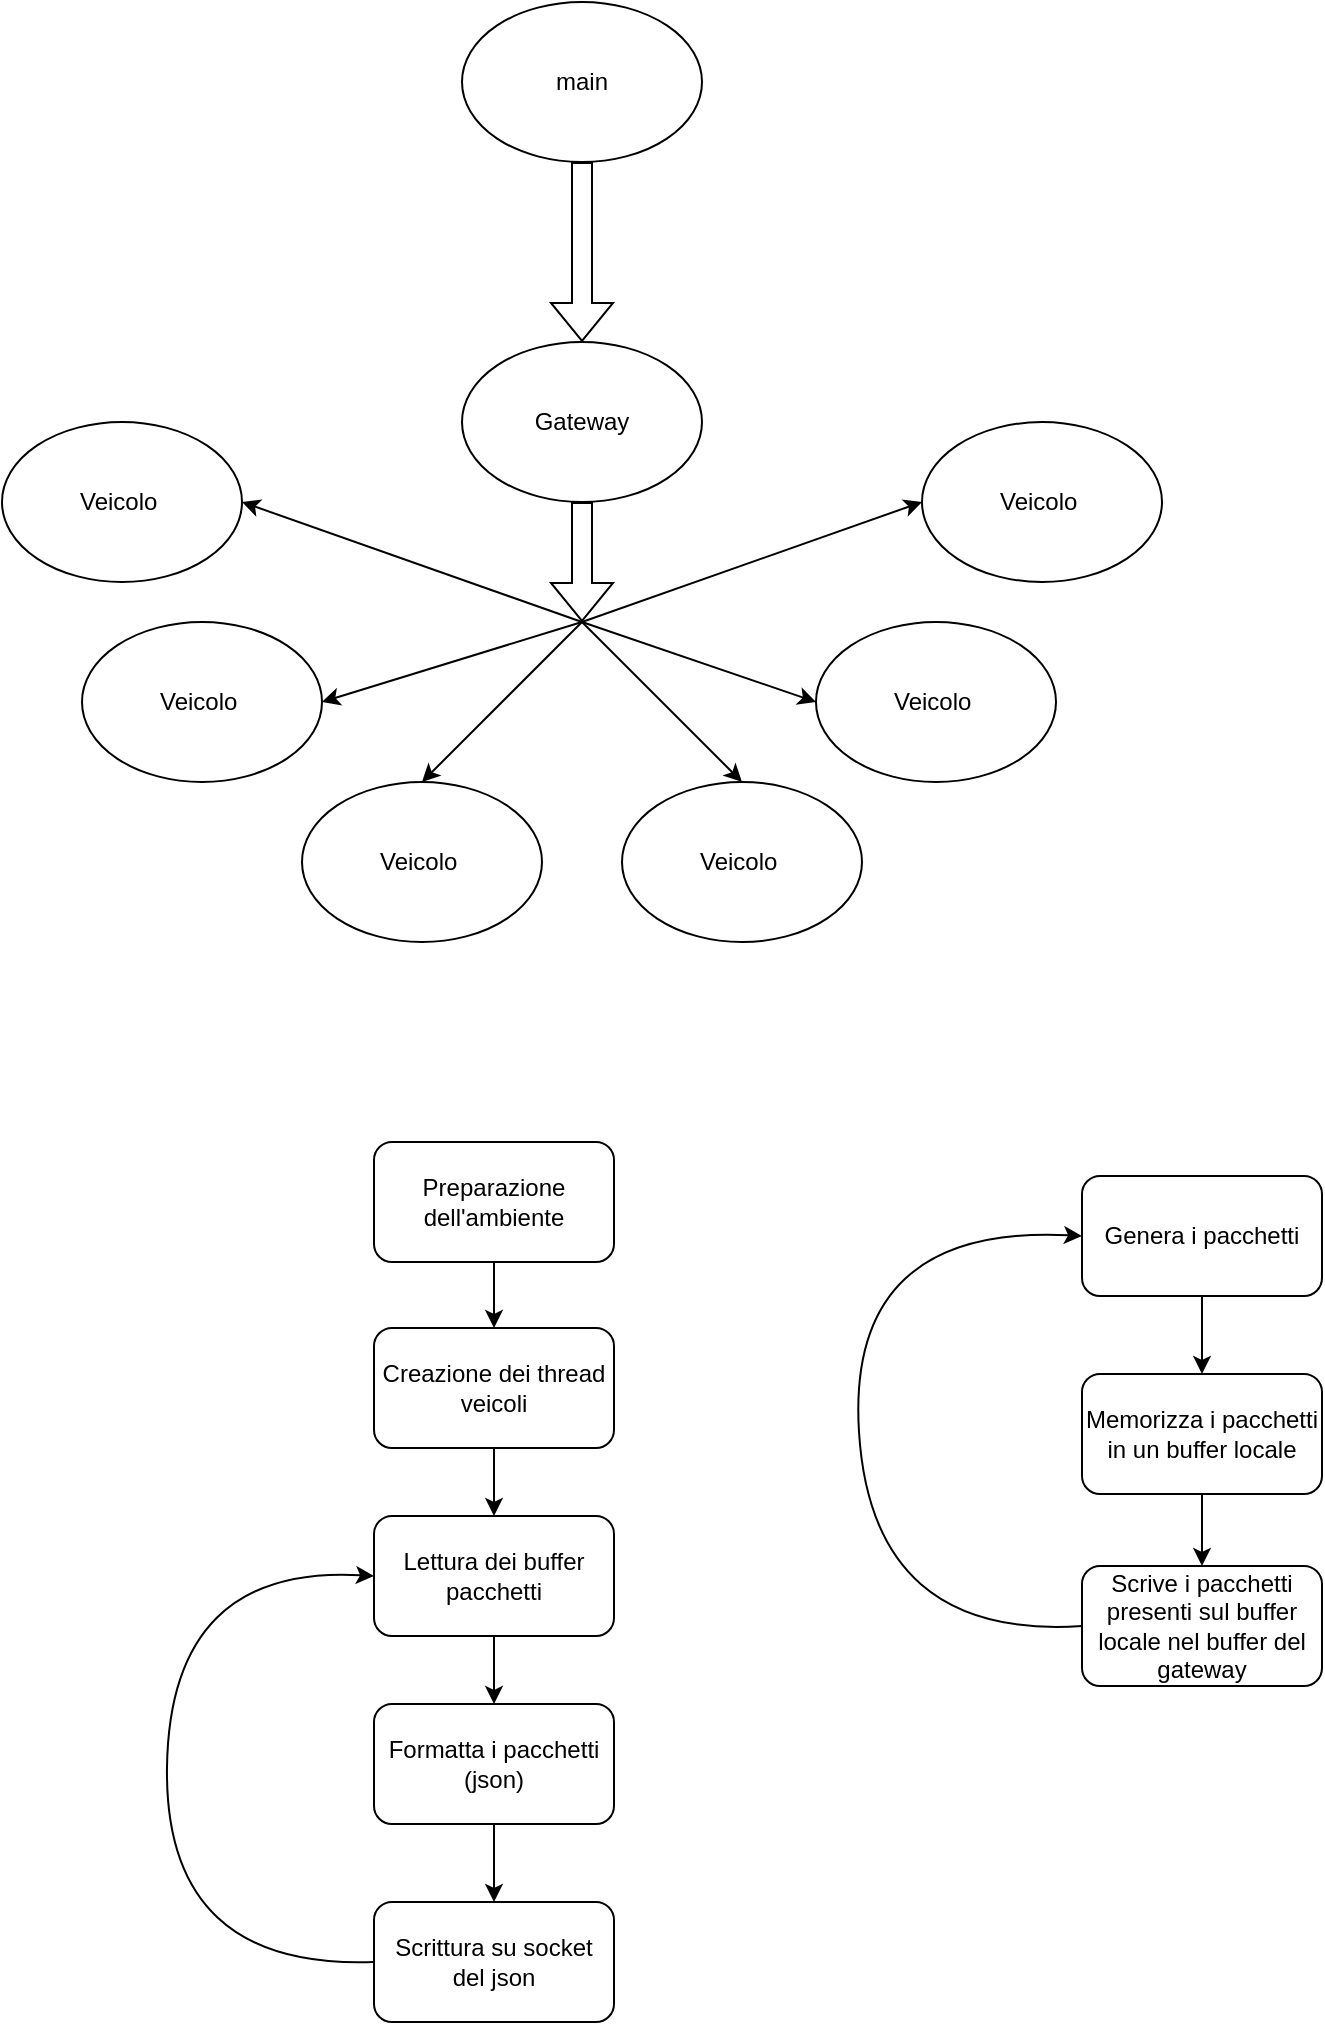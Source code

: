 <mxfile version="22.1.2" type="device">
  <diagram name="Pagina-1" id="TaLBVb4pTnFMmCuEJr9A">
    <mxGraphModel dx="989" dy="582" grid="0" gridSize="10" guides="1" tooltips="1" connect="1" arrows="1" fold="1" page="1" pageScale="1" pageWidth="1654" pageHeight="1169" math="0" shadow="0">
      <root>
        <mxCell id="0" />
        <mxCell id="1" parent="0" />
        <mxCell id="nVOlz_DPXb4yeQknQ4iv-1" value="main" style="ellipse;whiteSpace=wrap;html=1;" vertex="1" parent="1">
          <mxGeometry x="264" y="33" width="120" height="80" as="geometry" />
        </mxCell>
        <mxCell id="nVOlz_DPXb4yeQknQ4iv-2" value="Gateway" style="ellipse;whiteSpace=wrap;html=1;" vertex="1" parent="1">
          <mxGeometry x="264" y="203" width="120" height="80" as="geometry" />
        </mxCell>
        <mxCell id="nVOlz_DPXb4yeQknQ4iv-3" value="Veicolo&amp;nbsp;" style="ellipse;whiteSpace=wrap;html=1;" vertex="1" parent="1">
          <mxGeometry x="34" y="243" width="120" height="80" as="geometry" />
        </mxCell>
        <mxCell id="nVOlz_DPXb4yeQknQ4iv-4" value="Veicolo&amp;nbsp;" style="ellipse;whiteSpace=wrap;html=1;" vertex="1" parent="1">
          <mxGeometry x="74" y="343" width="120" height="80" as="geometry" />
        </mxCell>
        <mxCell id="nVOlz_DPXb4yeQknQ4iv-5" value="Veicolo&amp;nbsp;" style="ellipse;whiteSpace=wrap;html=1;" vertex="1" parent="1">
          <mxGeometry x="441" y="343" width="120" height="80" as="geometry" />
        </mxCell>
        <mxCell id="nVOlz_DPXb4yeQknQ4iv-6" value="Veicolo&amp;nbsp;" style="ellipse;whiteSpace=wrap;html=1;" vertex="1" parent="1">
          <mxGeometry x="184" y="423" width="120" height="80" as="geometry" />
        </mxCell>
        <mxCell id="nVOlz_DPXb4yeQknQ4iv-7" value="Veicolo&amp;nbsp;" style="ellipse;whiteSpace=wrap;html=1;" vertex="1" parent="1">
          <mxGeometry x="494" y="243" width="120" height="80" as="geometry" />
        </mxCell>
        <mxCell id="nVOlz_DPXb4yeQknQ4iv-8" value="Veicolo&amp;nbsp;" style="ellipse;whiteSpace=wrap;html=1;" vertex="1" parent="1">
          <mxGeometry x="344" y="423" width="120" height="80" as="geometry" />
        </mxCell>
        <mxCell id="nVOlz_DPXb4yeQknQ4iv-9" value="" style="shape=flexArrow;endArrow=classic;html=1;rounded=0;exitX=0.5;exitY=1;exitDx=0;exitDy=0;entryX=0.5;entryY=0;entryDx=0;entryDy=0;" edge="1" parent="1" source="nVOlz_DPXb4yeQknQ4iv-1" target="nVOlz_DPXb4yeQknQ4iv-2">
          <mxGeometry width="50" height="50" relative="1" as="geometry">
            <mxPoint x="391" y="173" as="sourcePoint" />
            <mxPoint x="441" y="123" as="targetPoint" />
          </mxGeometry>
        </mxCell>
        <mxCell id="nVOlz_DPXb4yeQknQ4iv-10" value="" style="shape=flexArrow;endArrow=classic;html=1;rounded=0;exitX=0.5;exitY=1;exitDx=0;exitDy=0;" edge="1" parent="1" source="nVOlz_DPXb4yeQknQ4iv-2">
          <mxGeometry width="50" height="50" relative="1" as="geometry">
            <mxPoint x="314" y="413" as="sourcePoint" />
            <mxPoint x="324" y="343" as="targetPoint" />
          </mxGeometry>
        </mxCell>
        <mxCell id="nVOlz_DPXb4yeQknQ4iv-11" value="" style="endArrow=classic;html=1;rounded=0;entryX=0;entryY=0.5;entryDx=0;entryDy=0;" edge="1" parent="1" target="nVOlz_DPXb4yeQknQ4iv-7">
          <mxGeometry width="50" height="50" relative="1" as="geometry">
            <mxPoint x="324" y="343" as="sourcePoint" />
            <mxPoint x="434" y="303" as="targetPoint" />
          </mxGeometry>
        </mxCell>
        <mxCell id="nVOlz_DPXb4yeQknQ4iv-12" value="" style="endArrow=classic;html=1;rounded=0;entryX=0;entryY=0.5;entryDx=0;entryDy=0;" edge="1" parent="1" target="nVOlz_DPXb4yeQknQ4iv-5">
          <mxGeometry width="50" height="50" relative="1" as="geometry">
            <mxPoint x="324" y="343" as="sourcePoint" />
            <mxPoint x="444" y="313" as="targetPoint" />
          </mxGeometry>
        </mxCell>
        <mxCell id="nVOlz_DPXb4yeQknQ4iv-13" value="" style="endArrow=classic;html=1;rounded=0;entryX=0.5;entryY=0;entryDx=0;entryDy=0;" edge="1" parent="1" target="nVOlz_DPXb4yeQknQ4iv-6">
          <mxGeometry width="50" height="50" relative="1" as="geometry">
            <mxPoint x="324" y="343" as="sourcePoint" />
            <mxPoint x="681" y="383" as="targetPoint" />
          </mxGeometry>
        </mxCell>
        <mxCell id="nVOlz_DPXb4yeQknQ4iv-14" value="" style="endArrow=classic;html=1;rounded=0;entryX=0.5;entryY=0;entryDx=0;entryDy=0;" edge="1" parent="1" target="nVOlz_DPXb4yeQknQ4iv-8">
          <mxGeometry width="50" height="50" relative="1" as="geometry">
            <mxPoint x="324" y="343" as="sourcePoint" />
            <mxPoint x="414" y="353" as="targetPoint" />
          </mxGeometry>
        </mxCell>
        <mxCell id="nVOlz_DPXb4yeQknQ4iv-15" value="" style="endArrow=classic;html=1;rounded=0;entryX=1;entryY=0.5;entryDx=0;entryDy=0;" edge="1" parent="1" target="nVOlz_DPXb4yeQknQ4iv-4">
          <mxGeometry width="50" height="50" relative="1" as="geometry">
            <mxPoint x="324" y="343" as="sourcePoint" />
            <mxPoint x="674" y="433" as="targetPoint" />
          </mxGeometry>
        </mxCell>
        <mxCell id="nVOlz_DPXb4yeQknQ4iv-16" value="" style="endArrow=classic;html=1;rounded=0;entryX=1;entryY=0.5;entryDx=0;entryDy=0;" edge="1" parent="1" target="nVOlz_DPXb4yeQknQ4iv-3">
          <mxGeometry width="50" height="50" relative="1" as="geometry">
            <mxPoint x="324" y="343" as="sourcePoint" />
            <mxPoint x="684" y="443" as="targetPoint" />
          </mxGeometry>
        </mxCell>
        <mxCell id="nVOlz_DPXb4yeQknQ4iv-17" value="Preparazione dell&#39;ambiente" style="rounded=1;whiteSpace=wrap;html=1;" vertex="1" parent="1">
          <mxGeometry x="220" y="603" width="120" height="60" as="geometry" />
        </mxCell>
        <mxCell id="nVOlz_DPXb4yeQknQ4iv-18" value="Creazione dei thread veicoli" style="rounded=1;whiteSpace=wrap;html=1;" vertex="1" parent="1">
          <mxGeometry x="220" y="696" width="120" height="60" as="geometry" />
        </mxCell>
        <mxCell id="nVOlz_DPXb4yeQknQ4iv-19" value="Lettura dei buffer pacchetti" style="rounded=1;whiteSpace=wrap;html=1;" vertex="1" parent="1">
          <mxGeometry x="220" y="790" width="120" height="60" as="geometry" />
        </mxCell>
        <mxCell id="nVOlz_DPXb4yeQknQ4iv-20" value="Formatta i pacchetti (json)" style="rounded=1;whiteSpace=wrap;html=1;" vertex="1" parent="1">
          <mxGeometry x="220" y="884" width="120" height="60" as="geometry" />
        </mxCell>
        <mxCell id="nVOlz_DPXb4yeQknQ4iv-21" value="Scrittura su socket del json" style="rounded=1;whiteSpace=wrap;html=1;" vertex="1" parent="1">
          <mxGeometry x="220" y="983" width="120" height="60" as="geometry" />
        </mxCell>
        <mxCell id="nVOlz_DPXb4yeQknQ4iv-22" value="" style="endArrow=classic;html=1;rounded=0;exitX=0.5;exitY=1;exitDx=0;exitDy=0;" edge="1" parent="1" source="nVOlz_DPXb4yeQknQ4iv-17" target="nVOlz_DPXb4yeQknQ4iv-18">
          <mxGeometry width="50" height="50" relative="1" as="geometry">
            <mxPoint x="363" y="886" as="sourcePoint" />
            <mxPoint x="413" y="836" as="targetPoint" />
          </mxGeometry>
        </mxCell>
        <mxCell id="nVOlz_DPXb4yeQknQ4iv-23" value="" style="endArrow=classic;html=1;rounded=0;entryX=0.5;entryY=0;entryDx=0;entryDy=0;exitX=0.5;exitY=1;exitDx=0;exitDy=0;" edge="1" parent="1" source="nVOlz_DPXb4yeQknQ4iv-18" target="nVOlz_DPXb4yeQknQ4iv-19">
          <mxGeometry width="50" height="50" relative="1" as="geometry">
            <mxPoint x="290" y="767" as="sourcePoint" />
            <mxPoint x="279.71" y="791" as="targetPoint" />
          </mxGeometry>
        </mxCell>
        <mxCell id="nVOlz_DPXb4yeQknQ4iv-24" value="" style="endArrow=classic;html=1;rounded=0;exitX=0.5;exitY=1;exitDx=0;exitDy=0;entryX=0.5;entryY=0;entryDx=0;entryDy=0;" edge="1" parent="1" source="nVOlz_DPXb4yeQknQ4iv-19" target="nVOlz_DPXb4yeQknQ4iv-20">
          <mxGeometry width="50" height="50" relative="1" as="geometry">
            <mxPoint x="423" y="771" as="sourcePoint" />
            <mxPoint x="423" y="804" as="targetPoint" />
          </mxGeometry>
        </mxCell>
        <mxCell id="nVOlz_DPXb4yeQknQ4iv-25" value="" style="endArrow=classic;html=1;rounded=0;exitX=0.5;exitY=1;exitDx=0;exitDy=0;entryX=0.5;entryY=0;entryDx=0;entryDy=0;" edge="1" parent="1" source="nVOlz_DPXb4yeQknQ4iv-20" target="nVOlz_DPXb4yeQknQ4iv-21">
          <mxGeometry width="50" height="50" relative="1" as="geometry">
            <mxPoint x="433" y="781" as="sourcePoint" />
            <mxPoint x="433" y="814" as="targetPoint" />
          </mxGeometry>
        </mxCell>
        <mxCell id="nVOlz_DPXb4yeQknQ4iv-28" value="" style="curved=1;endArrow=classic;html=1;rounded=0;exitX=0;exitY=0.5;exitDx=0;exitDy=0;entryX=0;entryY=0.5;entryDx=0;entryDy=0;" edge="1" parent="1" source="nVOlz_DPXb4yeQknQ4iv-21" target="nVOlz_DPXb4yeQknQ4iv-19">
          <mxGeometry width="50" height="50" relative="1" as="geometry">
            <mxPoint x="180" y="849" as="sourcePoint" />
            <mxPoint x="230" y="799" as="targetPoint" />
            <Array as="points">
              <mxPoint x="115" y="1017" />
              <mxPoint x="118" y="814" />
            </Array>
          </mxGeometry>
        </mxCell>
        <mxCell id="nVOlz_DPXb4yeQknQ4iv-29" value="Genera i pacchetti" style="rounded=1;whiteSpace=wrap;html=1;" vertex="1" parent="1">
          <mxGeometry x="574" y="620" width="120" height="60" as="geometry" />
        </mxCell>
        <mxCell id="nVOlz_DPXb4yeQknQ4iv-30" value="Memorizza i pacchetti in un buffer locale" style="rounded=1;whiteSpace=wrap;html=1;" vertex="1" parent="1">
          <mxGeometry x="574" y="719" width="120" height="60" as="geometry" />
        </mxCell>
        <mxCell id="nVOlz_DPXb4yeQknQ4iv-31" value="Scrive i pacchetti presenti sul buffer locale nel buffer del gateway" style="rounded=1;whiteSpace=wrap;html=1;" vertex="1" parent="1">
          <mxGeometry x="574" y="815" width="120" height="60" as="geometry" />
        </mxCell>
        <mxCell id="nVOlz_DPXb4yeQknQ4iv-32" value="" style="endArrow=classic;html=1;rounded=0;exitX=0.5;exitY=1;exitDx=0;exitDy=0;" edge="1" parent="1" source="nVOlz_DPXb4yeQknQ4iv-29" target="nVOlz_DPXb4yeQknQ4iv-30">
          <mxGeometry width="50" height="50" relative="1" as="geometry">
            <mxPoint x="649" y="866" as="sourcePoint" />
            <mxPoint x="699" y="816" as="targetPoint" />
          </mxGeometry>
        </mxCell>
        <mxCell id="nVOlz_DPXb4yeQknQ4iv-33" value="" style="endArrow=classic;html=1;rounded=0;exitX=0.5;exitY=1;exitDx=0;exitDy=0;entryX=0.5;entryY=0;entryDx=0;entryDy=0;" edge="1" parent="1" source="nVOlz_DPXb4yeQknQ4iv-30" target="nVOlz_DPXb4yeQknQ4iv-31">
          <mxGeometry width="50" height="50" relative="1" as="geometry">
            <mxPoint x="737" y="844" as="sourcePoint" />
            <mxPoint x="787" y="794" as="targetPoint" />
          </mxGeometry>
        </mxCell>
        <mxCell id="nVOlz_DPXb4yeQknQ4iv-34" value="" style="curved=1;endArrow=classic;html=1;rounded=0;exitX=0;exitY=0.5;exitDx=0;exitDy=0;entryX=0;entryY=0.5;entryDx=0;entryDy=0;" edge="1" parent="1" source="nVOlz_DPXb4yeQknQ4iv-31" target="nVOlz_DPXb4yeQknQ4iv-29">
          <mxGeometry width="50" height="50" relative="1" as="geometry">
            <mxPoint x="456" y="806" as="sourcePoint" />
            <mxPoint x="506" y="756" as="targetPoint" />
            <Array as="points">
              <mxPoint x="469" y="852" />
              <mxPoint x="456" y="644" />
            </Array>
          </mxGeometry>
        </mxCell>
      </root>
    </mxGraphModel>
  </diagram>
</mxfile>
